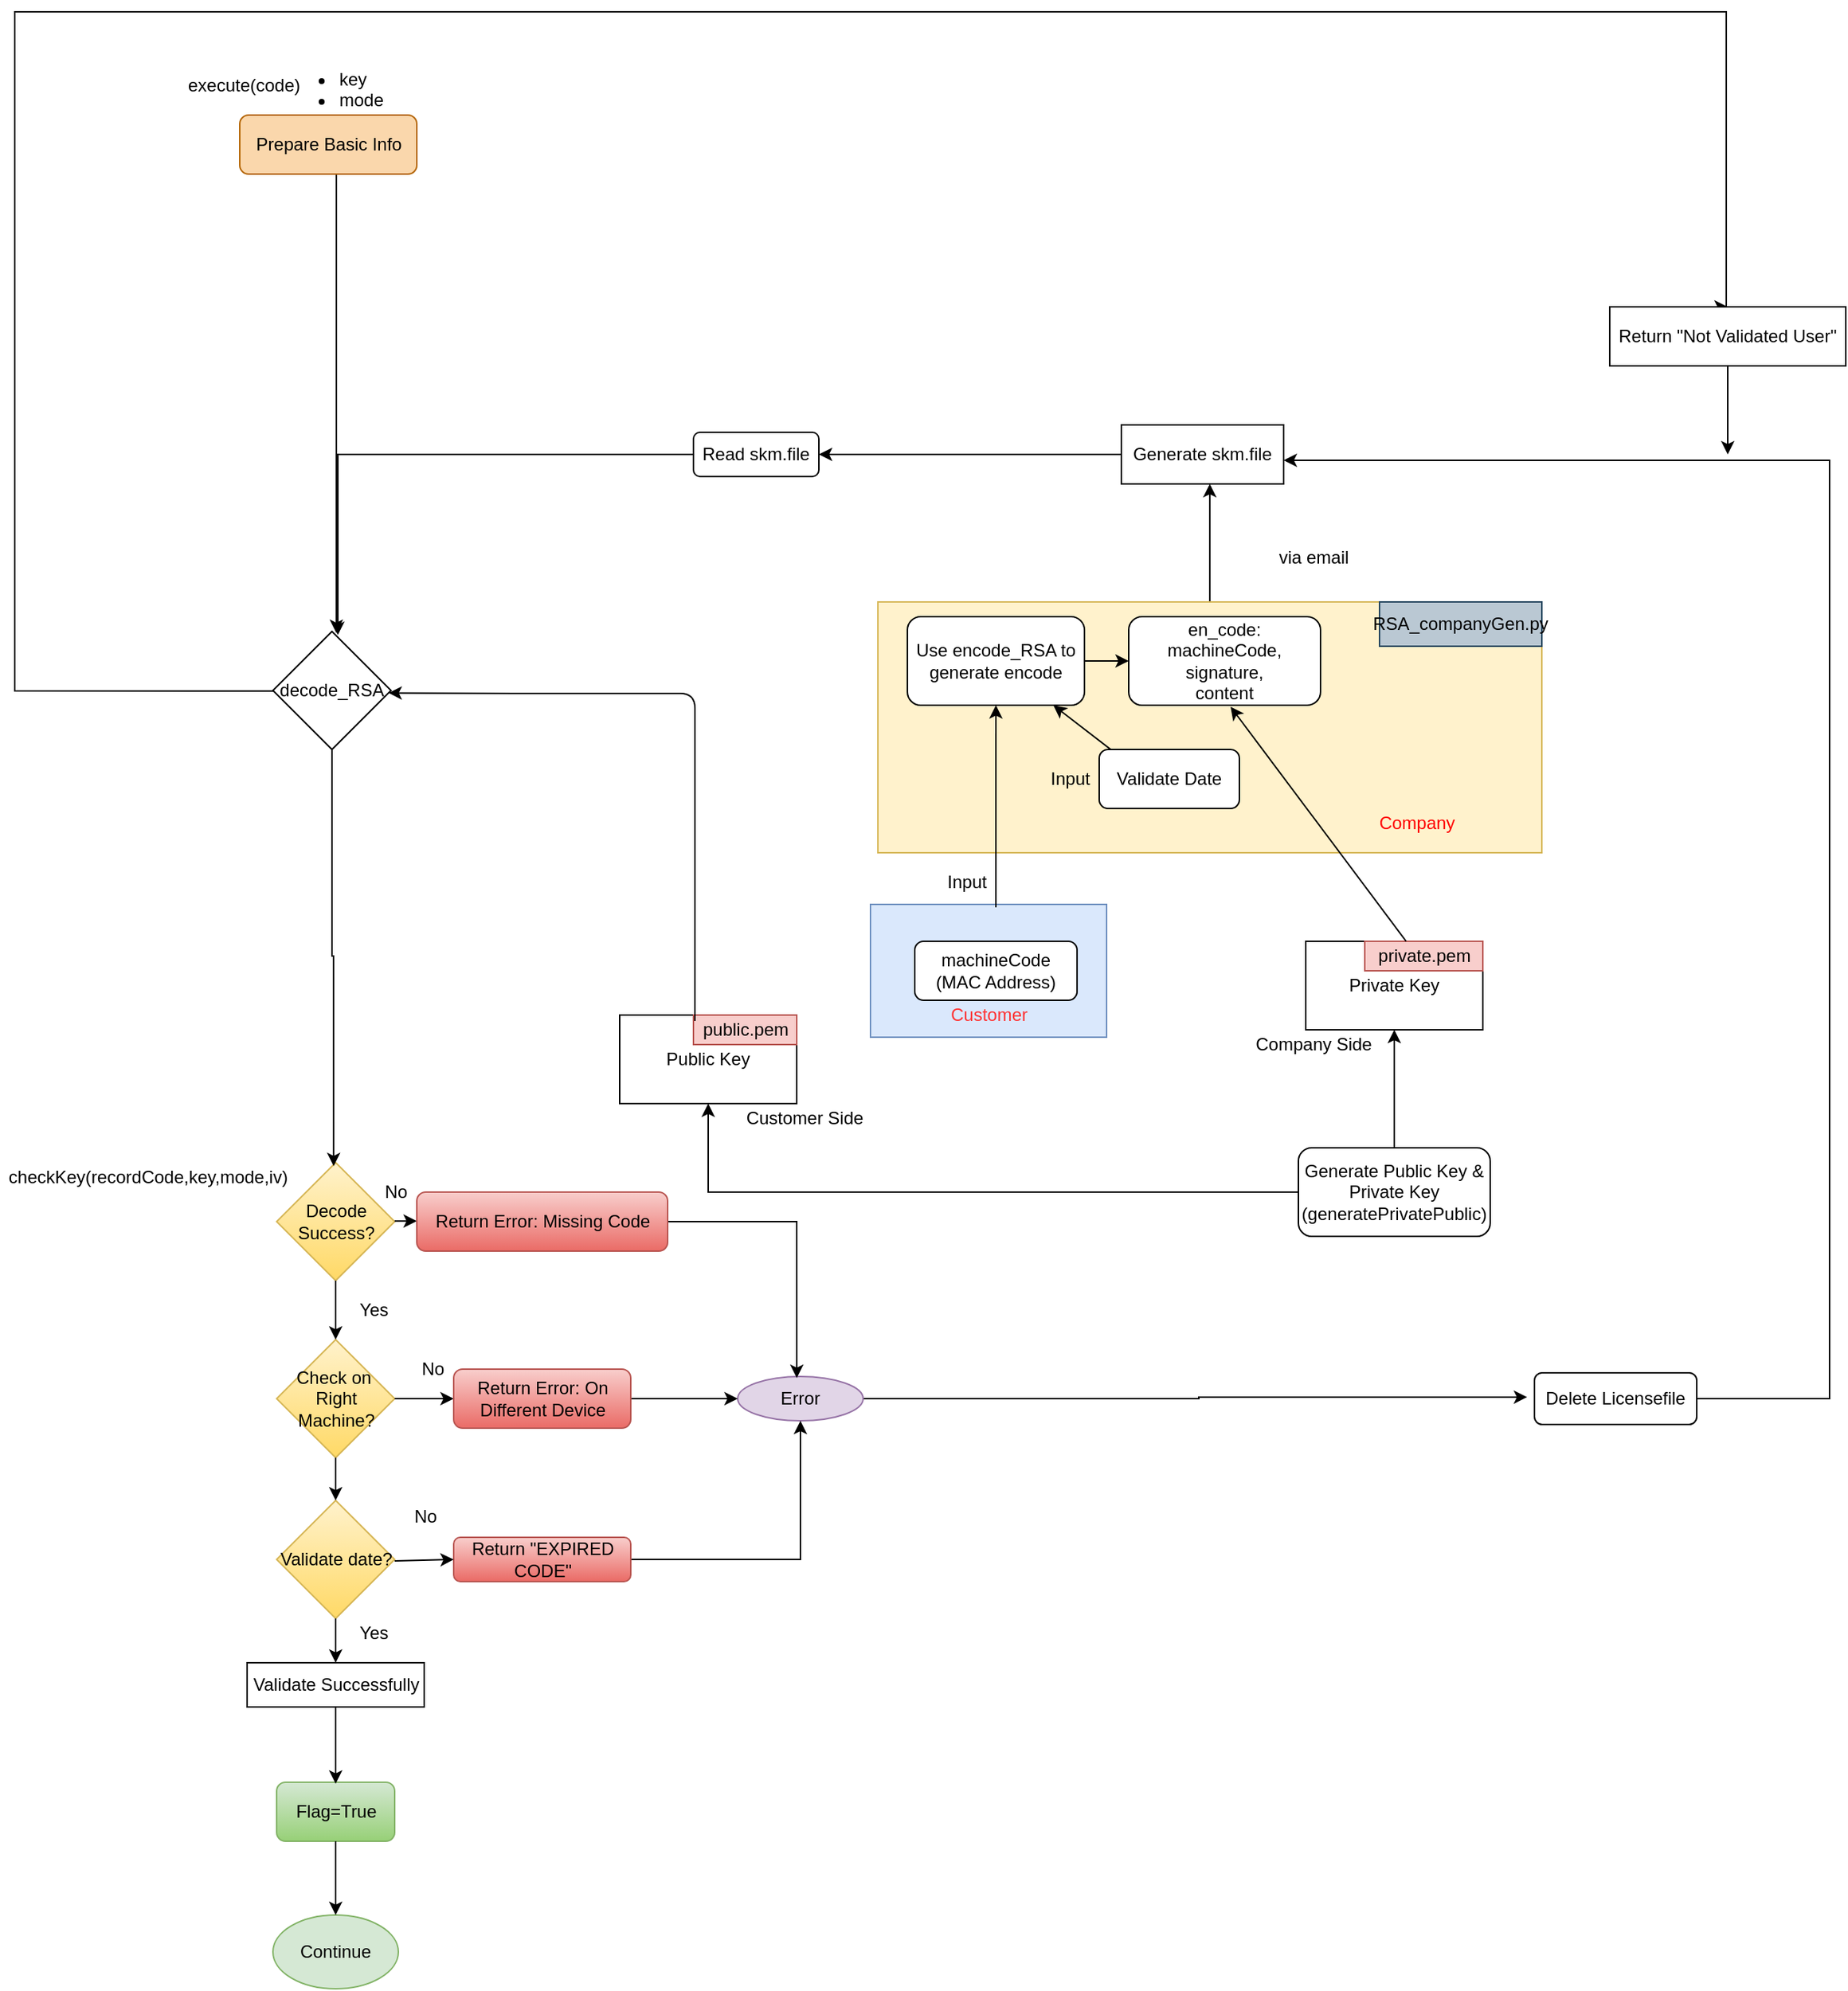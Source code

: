 <mxfile version="14.5.10" type="github">
  <diagram id="C5RBs43oDa-KdzZeNtuy" name="Page-1">
    <mxGraphModel dx="2731" dy="2209" grid="1" gridSize="10" guides="1" tooltips="1" connect="0" arrows="1" fold="1" page="1" pageScale="1" pageWidth="827" pageHeight="1169" math="0" shadow="0">
      <root>
        <mxCell id="WIyWlLk6GJQsqaUBKTNV-0" />
        <mxCell id="WIyWlLk6GJQsqaUBKTNV-1" parent="WIyWlLk6GJQsqaUBKTNV-0" />
        <mxCell id="STw9jKMT_5khMZ_rL5fU-60" value="" style="edgeStyle=orthogonalEdgeStyle;rounded=0;orthogonalLoop=1;jettySize=auto;html=1;fontColor=#000000;entryX=0.537;entryY=0.013;entryDx=0;entryDy=0;entryPerimeter=0;" parent="WIyWlLk6GJQsqaUBKTNV-1" source="jjlgMuqm8_raB_bd8EMO-1" target="ERBjBlVbAM5QougyJqBy-18" edge="1">
          <mxGeometry relative="1" as="geometry">
            <mxPoint x="230" y="-250" as="targetPoint" />
            <Array as="points">
              <mxPoint x="218" y="-250" />
            </Array>
          </mxGeometry>
        </mxCell>
        <mxCell id="jjlgMuqm8_raB_bd8EMO-1" value="Prepare Basic Info" style="rounded=1;whiteSpace=wrap;html=1;fillColor=#fad7ac;strokeColor=#b46504;" parent="WIyWlLk6GJQsqaUBKTNV-1" vertex="1">
          <mxGeometry x="152.5" y="-270" width="120" height="40" as="geometry" />
        </mxCell>
        <mxCell id="jjlgMuqm8_raB_bd8EMO-8" value="&lt;div&gt;&lt;br&gt;&lt;/div&gt;&lt;ul&gt;&lt;li&gt;key&lt;/li&gt;&lt;li&gt;mode&lt;/li&gt;&lt;/ul&gt;" style="text;strokeColor=none;fillColor=none;html=1;whiteSpace=wrap;verticalAlign=middle;overflow=hidden;" parent="WIyWlLk6GJQsqaUBKTNV-1" vertex="1">
          <mxGeometry x="177.5" y="-330" width="102.5" height="70" as="geometry" />
        </mxCell>
        <mxCell id="jjlgMuqm8_raB_bd8EMO-67" style="edgeStyle=orthogonalEdgeStyle;rounded=0;orthogonalLoop=1;jettySize=auto;html=1;exitX=0.5;exitY=1;exitDx=0;exitDy=0;" parent="WIyWlLk6GJQsqaUBKTNV-1" source="jjlgMuqm8_raB_bd8EMO-1" target="jjlgMuqm8_raB_bd8EMO-1" edge="1">
          <mxGeometry relative="1" as="geometry" />
        </mxCell>
        <mxCell id="jjlgMuqm8_raB_bd8EMO-42" value="Decode&lt;br&gt;Success?" style="rhombus;whiteSpace=wrap;html=1;gradientColor=#ffd966;fillColor=#fff2cc;strokeColor=#d6b656;" parent="WIyWlLk6GJQsqaUBKTNV-1" vertex="1">
          <mxGeometry x="177.5" y="440" width="80" height="80" as="geometry" />
        </mxCell>
        <mxCell id="jjlgMuqm8_raB_bd8EMO-43" value="Validate date?" style="rhombus;whiteSpace=wrap;html=1;gradientColor=#ffd966;fillColor=#fff2cc;strokeColor=#d6b656;" parent="WIyWlLk6GJQsqaUBKTNV-1" vertex="1">
          <mxGeometry x="177.5" y="669" width="80" height="80" as="geometry" />
        </mxCell>
        <mxCell id="jjlgMuqm8_raB_bd8EMO-46" value="Validate Successfully" style="whiteSpace=wrap;html=1;" parent="WIyWlLk6GJQsqaUBKTNV-1" vertex="1">
          <mxGeometry x="157.5" y="779" width="120" height="30" as="geometry" />
        </mxCell>
        <mxCell id="jjlgMuqm8_raB_bd8EMO-50" value="Yes" style="text;html=1;align=center;verticalAlign=middle;resizable=0;points=[];autosize=1;" parent="WIyWlLk6GJQsqaUBKTNV-1" vertex="1">
          <mxGeometry x="222.5" y="530" width="40" height="20" as="geometry" />
        </mxCell>
        <mxCell id="jjlgMuqm8_raB_bd8EMO-52" value="Yes" style="text;html=1;align=center;verticalAlign=middle;resizable=0;points=[];autosize=1;" parent="WIyWlLk6GJQsqaUBKTNV-1" vertex="1">
          <mxGeometry x="222.5" y="749" width="40" height="20" as="geometry" />
        </mxCell>
        <mxCell id="STw9jKMT_5khMZ_rL5fU-67" style="edgeStyle=orthogonalEdgeStyle;rounded=0;orthogonalLoop=1;jettySize=auto;html=1;entryX=-0.045;entryY=0.471;entryDx=0;entryDy=0;entryPerimeter=0;fontColor=#000000;" parent="WIyWlLk6GJQsqaUBKTNV-1" source="jjlgMuqm8_raB_bd8EMO-53" target="STw9jKMT_5khMZ_rL5fU-65" edge="1">
          <mxGeometry relative="1" as="geometry" />
        </mxCell>
        <mxCell id="jjlgMuqm8_raB_bd8EMO-53" value="Error" style="ellipse;whiteSpace=wrap;html=1;fillColor=#e1d5e7;strokeColor=#9673a6;" parent="WIyWlLk6GJQsqaUBKTNV-1" vertex="1">
          <mxGeometry x="490" y="585" width="85" height="30" as="geometry" />
        </mxCell>
        <mxCell id="jjlgMuqm8_raB_bd8EMO-62" value="No" style="text;html=1;align=center;verticalAlign=middle;resizable=0;points=[];autosize=1;" parent="WIyWlLk6GJQsqaUBKTNV-1" vertex="1">
          <mxGeometry x="242.5" y="450" width="30" height="20" as="geometry" />
        </mxCell>
        <mxCell id="jjlgMuqm8_raB_bd8EMO-73" value="Check on&amp;nbsp; Right Machine?" style="rhombus;whiteSpace=wrap;html=1;gradientColor=#ffd966;fillColor=#fff2cc;strokeColor=#d6b656;" parent="WIyWlLk6GJQsqaUBKTNV-1" vertex="1">
          <mxGeometry x="177.5" y="560" width="80" height="80" as="geometry" />
        </mxCell>
        <mxCell id="jjlgMuqm8_raB_bd8EMO-75" value="" style="endArrow=classic;html=1;exitX=1;exitY=0.5;exitDx=0;exitDy=0;" parent="WIyWlLk6GJQsqaUBKTNV-1" source="jjlgMuqm8_raB_bd8EMO-73" edge="1">
          <mxGeometry x="-10" y="440" width="50" height="50" as="geometry">
            <mxPoint x="263.5" y="600" as="sourcePoint" />
            <mxPoint x="297.5" y="600" as="targetPoint" />
          </mxGeometry>
        </mxCell>
        <mxCell id="jjlgMuqm8_raB_bd8EMO-76" value="No" style="text;html=1;align=center;verticalAlign=middle;resizable=0;points=[];autosize=1;" parent="WIyWlLk6GJQsqaUBKTNV-1" vertex="1">
          <mxGeometry x="267.5" y="570" width="30" height="20" as="geometry" />
        </mxCell>
        <mxCell id="STw9jKMT_5khMZ_rL5fU-55" value="" style="edgeStyle=orthogonalEdgeStyle;rounded=0;orthogonalLoop=1;jettySize=auto;html=1;fontColor=#000000;" parent="WIyWlLk6GJQsqaUBKTNV-1" source="jjlgMuqm8_raB_bd8EMO-83" target="jjlgMuqm8_raB_bd8EMO-53" edge="1">
          <mxGeometry relative="1" as="geometry" />
        </mxCell>
        <mxCell id="jjlgMuqm8_raB_bd8EMO-83" value="Return Error: On Different Device" style="rounded=1;whiteSpace=wrap;html=1;gradientColor=#ea6b66;fillColor=#f8cecc;strokeColor=#b85450;" parent="WIyWlLk6GJQsqaUBKTNV-1" vertex="1">
          <mxGeometry x="297.5" y="580" width="120" height="40" as="geometry" />
        </mxCell>
        <mxCell id="jjlgMuqm8_raB_bd8EMO-92" value="checkKey(recordCode,key,mode,iv)" style="text;html=1;align=center;verticalAlign=middle;resizable=0;points=[];autosize=1;" parent="WIyWlLk6GJQsqaUBKTNV-1" vertex="1">
          <mxGeometry x="-10" y="440" width="200" height="20" as="geometry" />
        </mxCell>
        <mxCell id="STw9jKMT_5khMZ_rL5fU-53" style="edgeStyle=orthogonalEdgeStyle;rounded=0;orthogonalLoop=1;jettySize=auto;html=1;fontColor=#000000;" parent="WIyWlLk6GJQsqaUBKTNV-1" source="jjlgMuqm8_raB_bd8EMO-95" target="jjlgMuqm8_raB_bd8EMO-53" edge="1">
          <mxGeometry relative="1" as="geometry" />
        </mxCell>
        <mxCell id="jjlgMuqm8_raB_bd8EMO-95" value="Return &quot;EXPIRED CODE&quot;" style="rounded=1;whiteSpace=wrap;html=1;gradientColor=#ea6b66;fillColor=#f8cecc;strokeColor=#b85450;" parent="WIyWlLk6GJQsqaUBKTNV-1" vertex="1">
          <mxGeometry x="297.5" y="694" width="120" height="30" as="geometry" />
        </mxCell>
        <mxCell id="jjlgMuqm8_raB_bd8EMO-96" value="" style="endArrow=classic;html=1;entryX=0.5;entryY=0;entryDx=0;entryDy=0;" parent="WIyWlLk6GJQsqaUBKTNV-1" target="jjlgMuqm8_raB_bd8EMO-46" edge="1">
          <mxGeometry x="-10" y="440" width="50" height="50" as="geometry">
            <mxPoint x="217.5" y="749" as="sourcePoint" />
            <mxPoint x="267.5" y="699" as="targetPoint" />
          </mxGeometry>
        </mxCell>
        <mxCell id="jjlgMuqm8_raB_bd8EMO-97" value="" style="endArrow=classic;html=1;entryX=0;entryY=0.5;entryDx=0;entryDy=0;" parent="WIyWlLk6GJQsqaUBKTNV-1" target="jjlgMuqm8_raB_bd8EMO-95" edge="1">
          <mxGeometry x="-10" y="440" width="50" height="50" as="geometry">
            <mxPoint x="257.5" y="710" as="sourcePoint" />
            <mxPoint x="307.5" y="660" as="targetPoint" />
          </mxGeometry>
        </mxCell>
        <mxCell id="jjlgMuqm8_raB_bd8EMO-98" value="" style="endArrow=classic;html=1;entryX=0.5;entryY=0;entryDx=0;entryDy=0;" parent="WIyWlLk6GJQsqaUBKTNV-1" target="jjlgMuqm8_raB_bd8EMO-73" edge="1">
          <mxGeometry x="-10" y="440" width="50" height="50" as="geometry">
            <mxPoint x="217.5" y="520" as="sourcePoint" />
            <mxPoint x="267.5" y="470" as="targetPoint" />
          </mxGeometry>
        </mxCell>
        <mxCell id="jjlgMuqm8_raB_bd8EMO-99" value="" style="endArrow=classic;html=1;entryX=0.5;entryY=0;entryDx=0;entryDy=0;" parent="WIyWlLk6GJQsqaUBKTNV-1" target="jjlgMuqm8_raB_bd8EMO-43" edge="1">
          <mxGeometry x="-10" y="440" width="50" height="50" as="geometry">
            <mxPoint x="217.5" y="640" as="sourcePoint" />
            <mxPoint x="267.5" y="590" as="targetPoint" />
          </mxGeometry>
        </mxCell>
        <mxCell id="STw9jKMT_5khMZ_rL5fU-34" value="" style="endArrow=classic;html=1;" parent="WIyWlLk6GJQsqaUBKTNV-1" target="STw9jKMT_5khMZ_rL5fU-33" edge="1">
          <mxGeometry x="-10" y="440" width="50" height="50" as="geometry">
            <mxPoint x="257.5" y="479.58" as="sourcePoint" />
            <mxPoint x="477.5" y="480" as="targetPoint" />
            <Array as="points" />
          </mxGeometry>
        </mxCell>
        <mxCell id="STw9jKMT_5khMZ_rL5fU-56" style="edgeStyle=orthogonalEdgeStyle;rounded=0;orthogonalLoop=1;jettySize=auto;html=1;fontColor=#000000;entryX=0.471;entryY=0.033;entryDx=0;entryDy=0;entryPerimeter=0;" parent="WIyWlLk6GJQsqaUBKTNV-1" source="STw9jKMT_5khMZ_rL5fU-33" target="jjlgMuqm8_raB_bd8EMO-53" edge="1">
          <mxGeometry relative="1" as="geometry">
            <mxPoint x="530" y="580" as="targetPoint" />
          </mxGeometry>
        </mxCell>
        <mxCell id="STw9jKMT_5khMZ_rL5fU-33" value="Return Error: Missing Code" style="rounded=1;whiteSpace=wrap;html=1;gradientColor=#ea6b66;fillColor=#f8cecc;strokeColor=#b85450;" parent="WIyWlLk6GJQsqaUBKTNV-1" vertex="1">
          <mxGeometry x="272.5" y="460" width="170" height="40" as="geometry" />
        </mxCell>
        <mxCell id="STw9jKMT_5khMZ_rL5fU-35" value="Flag=True" style="rounded=1;whiteSpace=wrap;html=1;fillColor=#d5e8d4;strokeColor=#82b366;gradientColor=#97d077;" parent="WIyWlLk6GJQsqaUBKTNV-1" vertex="1">
          <mxGeometry x="177.5" y="860" width="80" height="40" as="geometry" />
        </mxCell>
        <mxCell id="STw9jKMT_5khMZ_rL5fU-36" style="edgeStyle=orthogonalEdgeStyle;rounded=0;orthogonalLoop=1;jettySize=auto;html=1;entryX=0.5;entryY=0.025;entryDx=0;entryDy=0;entryPerimeter=0;fontColor=#000000;" parent="WIyWlLk6GJQsqaUBKTNV-1" source="jjlgMuqm8_raB_bd8EMO-46" target="STw9jKMT_5khMZ_rL5fU-35" edge="1">
          <mxGeometry x="-10" y="440" as="geometry" />
        </mxCell>
        <mxCell id="STw9jKMT_5khMZ_rL5fU-37" value="Continue" style="ellipse;whiteSpace=wrap;html=1;fillColor=#d5e8d4;strokeColor=#82b366;" parent="WIyWlLk6GJQsqaUBKTNV-1" vertex="1">
          <mxGeometry x="175" y="950" width="85" height="50" as="geometry" />
        </mxCell>
        <mxCell id="STw9jKMT_5khMZ_rL5fU-38" value="" style="edgeStyle=orthogonalEdgeStyle;rounded=0;orthogonalLoop=1;jettySize=auto;html=1;fontColor=#000000;" parent="WIyWlLk6GJQsqaUBKTNV-1" source="STw9jKMT_5khMZ_rL5fU-35" target="STw9jKMT_5khMZ_rL5fU-37" edge="1">
          <mxGeometry x="-10" y="440" as="geometry" />
        </mxCell>
        <mxCell id="STw9jKMT_5khMZ_rL5fU-46" value="No" style="text;html=1;align=center;verticalAlign=middle;resizable=0;points=[];autosize=1;fontColor=#000000;" parent="WIyWlLk6GJQsqaUBKTNV-1" vertex="1">
          <mxGeometry x="262.5" y="670" width="30" height="20" as="geometry" />
        </mxCell>
        <mxCell id="STw9jKMT_5khMZ_rL5fU-61" value="execute(code)" style="text;html=1;align=center;verticalAlign=middle;resizable=0;points=[];autosize=1;fontColor=#000000;" parent="WIyWlLk6GJQsqaUBKTNV-1" vertex="1">
          <mxGeometry x="110" y="-300" width="90" height="20" as="geometry" />
        </mxCell>
        <mxCell id="STw9jKMT_5khMZ_rL5fU-70" style="edgeStyle=orthogonalEdgeStyle;rounded=0;orthogonalLoop=1;jettySize=auto;html=1;fontColor=#000000;" parent="WIyWlLk6GJQsqaUBKTNV-1" source="STw9jKMT_5khMZ_rL5fU-65" target="ERBjBlVbAM5QougyJqBy-29" edge="1">
          <mxGeometry relative="1" as="geometry">
            <mxPoint x="980" y="-50" as="targetPoint" />
            <Array as="points">
              <mxPoint x="1230" y="600" />
              <mxPoint x="1230" y="-36" />
            </Array>
          </mxGeometry>
        </mxCell>
        <mxCell id="STw9jKMT_5khMZ_rL5fU-65" value="Delete Licensefile" style="rounded=1;whiteSpace=wrap;html=1;fontColor=#000000;" parent="WIyWlLk6GJQsqaUBKTNV-1" vertex="1">
          <mxGeometry x="1030" y="582.5" width="110" height="35" as="geometry" />
        </mxCell>
        <mxCell id="ERBjBlVbAM5QougyJqBy-4" value="" style="edgeStyle=orthogonalEdgeStyle;rounded=0;orthogonalLoop=1;jettySize=auto;html=1;" edge="1" parent="WIyWlLk6GJQsqaUBKTNV-1" source="ERBjBlVbAM5QougyJqBy-0" target="ERBjBlVbAM5QougyJqBy-2">
          <mxGeometry relative="1" as="geometry" />
        </mxCell>
        <mxCell id="ERBjBlVbAM5QougyJqBy-5" value="" style="edgeStyle=orthogonalEdgeStyle;rounded=0;orthogonalLoop=1;jettySize=auto;html=1;" edge="1" parent="WIyWlLk6GJQsqaUBKTNV-1" source="ERBjBlVbAM5QougyJqBy-0" target="ERBjBlVbAM5QougyJqBy-3">
          <mxGeometry relative="1" as="geometry" />
        </mxCell>
        <mxCell id="ERBjBlVbAM5QougyJqBy-0" value="Generate Public Key &amp;amp; Private Key&lt;br&gt;(generatePrivatePublic)" style="rounded=1;whiteSpace=wrap;html=1;" vertex="1" parent="WIyWlLk6GJQsqaUBKTNV-1">
          <mxGeometry x="870" y="430" width="130" height="60" as="geometry" />
        </mxCell>
        <mxCell id="ERBjBlVbAM5QougyJqBy-38" style="edgeStyle=orthogonalEdgeStyle;rounded=0;orthogonalLoop=1;jettySize=auto;html=1;entryX=0.545;entryY=1;entryDx=0;entryDy=0;entryPerimeter=0;" edge="1" parent="WIyWlLk6GJQsqaUBKTNV-1" source="STw9jKMT_5khMZ_rL5fU-5" target="ERBjBlVbAM5QougyJqBy-29">
          <mxGeometry relative="1" as="geometry" />
        </mxCell>
        <mxCell id="STw9jKMT_5khMZ_rL5fU-5" value="" style="whiteSpace=wrap;html=1;fillColor=#fff2cc;strokeColor=#d6b656;" parent="WIyWlLk6GJQsqaUBKTNV-1" vertex="1">
          <mxGeometry x="585" y="60" width="450" height="170" as="geometry" />
        </mxCell>
        <mxCell id="STw9jKMT_5khMZ_rL5fU-7" value="" style="rounded=0;whiteSpace=wrap;html=1;fillColor=#dae8fc;strokeColor=#6c8ebf;" parent="WIyWlLk6GJQsqaUBKTNV-1" vertex="1">
          <mxGeometry x="580" y="265" width="160" height="90" as="geometry" />
        </mxCell>
        <mxCell id="jjlgMuqm8_raB_bd8EMO-9" value="en_code:&lt;br&gt;machineCode,&lt;br&gt;signature,&lt;br&gt;content" style="whiteSpace=wrap;html=1;rounded=1;shadow=0;strokeWidth=1;glass=0;" parent="WIyWlLk6GJQsqaUBKTNV-1" vertex="1">
          <mxGeometry x="755" y="70" width="130" height="60" as="geometry" />
        </mxCell>
        <mxCell id="jjlgMuqm8_raB_bd8EMO-65" value="Use encode_RSA to generate encode" style="rounded=1;whiteSpace=wrap;html=1;" parent="WIyWlLk6GJQsqaUBKTNV-1" vertex="1">
          <mxGeometry x="605" y="70" width="120" height="60" as="geometry" />
        </mxCell>
        <mxCell id="jjlgMuqm8_raB_bd8EMO-10" value="" style="edgeStyle=orthogonalEdgeStyle;rounded=0;orthogonalLoop=1;jettySize=auto;html=1;exitX=1;exitY=0.5;exitDx=0;exitDy=0;" parent="WIyWlLk6GJQsqaUBKTNV-1" source="jjlgMuqm8_raB_bd8EMO-65" target="jjlgMuqm8_raB_bd8EMO-9" edge="1">
          <mxGeometry x="580" as="geometry">
            <mxPoint x="805" y="180" as="sourcePoint" />
          </mxGeometry>
        </mxCell>
        <mxCell id="STw9jKMT_5khMZ_rL5fU-0" value="machineCode&lt;br&gt;(MAC Address)" style="rounded=1;whiteSpace=wrap;html=1;" parent="WIyWlLk6GJQsqaUBKTNV-1" vertex="1">
          <mxGeometry x="610" y="290" width="110" height="40" as="geometry" />
        </mxCell>
        <mxCell id="STw9jKMT_5khMZ_rL5fU-1" value="Customer" style="text;html=1;align=center;verticalAlign=middle;resizable=0;points=[];autosize=1;fontColor=#FF3333;" parent="WIyWlLk6GJQsqaUBKTNV-1" vertex="1">
          <mxGeometry x="625" y="330" width="70" height="20" as="geometry" />
        </mxCell>
        <mxCell id="STw9jKMT_5khMZ_rL5fU-2" value="" style="endArrow=classic;html=1;exitX=0.531;exitY=0.022;exitDx=0;exitDy=0;exitPerimeter=0;" parent="WIyWlLk6GJQsqaUBKTNV-1" source="STw9jKMT_5khMZ_rL5fU-7" target="jjlgMuqm8_raB_bd8EMO-65" edge="1">
          <mxGeometry x="580" width="50" height="50" as="geometry">
            <mxPoint x="665" y="260" as="sourcePoint" />
            <mxPoint x="775" y="220" as="targetPoint" />
          </mxGeometry>
        </mxCell>
        <mxCell id="STw9jKMT_5khMZ_rL5fU-6" value="Company" style="text;html=1;align=center;verticalAlign=middle;resizable=0;points=[];autosize=1;fontColor=#FF0000;" parent="WIyWlLk6GJQsqaUBKTNV-1" vertex="1">
          <mxGeometry x="915" y="200" width="70" height="20" as="geometry" />
        </mxCell>
        <mxCell id="STw9jKMT_5khMZ_rL5fU-8" value="" style="endArrow=classic;html=1;fontColor=#FF3333;startArrow=none;exitX=0.1;exitY=0.033;exitDx=0;exitDy=0;exitPerimeter=0;" parent="WIyWlLk6GJQsqaUBKTNV-1" target="jjlgMuqm8_raB_bd8EMO-65" edge="1" source="STw9jKMT_5khMZ_rL5fU-9">
          <mxGeometry x="580" width="50" height="50" as="geometry">
            <mxPoint x="795" y="190" as="sourcePoint" />
            <mxPoint x="725" y="150" as="targetPoint" />
          </mxGeometry>
        </mxCell>
        <mxCell id="STw9jKMT_5khMZ_rL5fU-12" value="RSA_companyGen.py" style="rounded=0;whiteSpace=wrap;html=1;fillColor=#bac8d3;strokeColor=#23445d;" parent="WIyWlLk6GJQsqaUBKTNV-1" vertex="1">
          <mxGeometry x="925" y="60" width="110" height="30" as="geometry" />
        </mxCell>
        <mxCell id="STw9jKMT_5khMZ_rL5fU-62" value="via email" style="text;html=1;align=center;verticalAlign=middle;resizable=0;points=[];autosize=1;fontColor=#000000;" parent="WIyWlLk6GJQsqaUBKTNV-1" vertex="1">
          <mxGeometry x="850" y="20" width="60" height="20" as="geometry" />
        </mxCell>
        <mxCell id="STw9jKMT_5khMZ_rL5fU-63" value="Input" style="text;html=1;align=center;verticalAlign=middle;resizable=0;points=[];autosize=1;fontColor=#000000;" parent="WIyWlLk6GJQsqaUBKTNV-1" vertex="1">
          <mxGeometry x="625" y="240" width="40" height="20" as="geometry" />
        </mxCell>
        <mxCell id="STw9jKMT_5khMZ_rL5fU-64" value="Input" style="text;html=1;align=center;verticalAlign=middle;resizable=0;points=[];autosize=1;fontColor=#000000;" parent="WIyWlLk6GJQsqaUBKTNV-1" vertex="1">
          <mxGeometry x="695" y="170" width="40" height="20" as="geometry" />
        </mxCell>
        <mxCell id="ERBjBlVbAM5QougyJqBy-2" value="Public Key" style="rounded=0;whiteSpace=wrap;html=1;" vertex="1" parent="WIyWlLk6GJQsqaUBKTNV-1">
          <mxGeometry x="410" y="340" width="120" height="60" as="geometry" />
        </mxCell>
        <mxCell id="ERBjBlVbAM5QougyJqBy-7" value="" style="group" vertex="1" connectable="0" parent="WIyWlLk6GJQsqaUBKTNV-1">
          <mxGeometry x="875" y="290" width="120" height="60" as="geometry" />
        </mxCell>
        <mxCell id="ERBjBlVbAM5QougyJqBy-3" value="Private Key" style="rounded=0;whiteSpace=wrap;html=1;" vertex="1" parent="ERBjBlVbAM5QougyJqBy-7">
          <mxGeometry width="120" height="60" as="geometry" />
        </mxCell>
        <mxCell id="ERBjBlVbAM5QougyJqBy-6" value="private.pem" style="text;html=1;align=center;verticalAlign=middle;resizable=0;points=[];autosize=1;strokeColor=#b85450;fillColor=#f8cecc;" vertex="1" parent="ERBjBlVbAM5QougyJqBy-7">
          <mxGeometry x="40" width="80" height="20" as="geometry" />
        </mxCell>
        <mxCell id="ERBjBlVbAM5QougyJqBy-8" value="public.pem" style="text;html=1;align=center;verticalAlign=middle;resizable=0;points=[];autosize=1;strokeColor=#b85450;fillColor=#f8cecc;" vertex="1" parent="WIyWlLk6GJQsqaUBKTNV-1">
          <mxGeometry x="460" y="340" width="70" height="20" as="geometry" />
        </mxCell>
        <mxCell id="ERBjBlVbAM5QougyJqBy-9" value="" style="endArrow=classic;html=1;exitX=0.35;exitY=0;exitDx=0;exitDy=0;exitPerimeter=0;entryX=0.531;entryY=1.017;entryDx=0;entryDy=0;entryPerimeter=0;" edge="1" parent="WIyWlLk6GJQsqaUBKTNV-1" source="ERBjBlVbAM5QougyJqBy-6" target="jjlgMuqm8_raB_bd8EMO-9">
          <mxGeometry width="50" height="50" relative="1" as="geometry">
            <mxPoint x="840" y="320" as="sourcePoint" />
            <mxPoint x="890" y="270" as="targetPoint" />
          </mxGeometry>
        </mxCell>
        <mxCell id="STw9jKMT_5khMZ_rL5fU-9" value="Validate Date" style="rounded=1;whiteSpace=wrap;html=1;" parent="WIyWlLk6GJQsqaUBKTNV-1" vertex="1">
          <mxGeometry x="735" y="160" width="95" height="40" as="geometry" />
        </mxCell>
        <mxCell id="ERBjBlVbAM5QougyJqBy-11" value="" style="endArrow=classic;html=1;exitX=0.014;exitY=0.2;exitDx=0;exitDy=0;exitPerimeter=0;entryX=0.979;entryY=0.521;entryDx=0;entryDy=0;entryPerimeter=0;" edge="1" parent="WIyWlLk6GJQsqaUBKTNV-1" source="ERBjBlVbAM5QougyJqBy-8" target="ERBjBlVbAM5QougyJqBy-18">
          <mxGeometry width="50" height="50" relative="1" as="geometry">
            <mxPoint x="450" y="320" as="sourcePoint" />
            <mxPoint x="356" y="-310" as="targetPoint" />
            <Array as="points">
              <mxPoint x="461" y="270" />
              <mxPoint x="461" y="122" />
              <mxPoint x="350" y="122" />
            </Array>
          </mxGeometry>
        </mxCell>
        <mxCell id="ERBjBlVbAM5QougyJqBy-35" style="edgeStyle=orthogonalEdgeStyle;rounded=0;orthogonalLoop=1;jettySize=auto;html=1;entryX=0.483;entryY=0.03;entryDx=0;entryDy=0;entryPerimeter=0;" edge="1" parent="WIyWlLk6GJQsqaUBKTNV-1" source="ERBjBlVbAM5QougyJqBy-18" target="jjlgMuqm8_raB_bd8EMO-42">
          <mxGeometry relative="1" as="geometry" />
        </mxCell>
        <mxCell id="ERBjBlVbAM5QougyJqBy-36" style="edgeStyle=orthogonalEdgeStyle;rounded=0;orthogonalLoop=1;jettySize=auto;html=1;entryX=0.5;entryY=0;entryDx=0;entryDy=0;entryPerimeter=0;exitX=0.05;exitY=0.504;exitDx=0;exitDy=0;exitPerimeter=0;" edge="1" parent="WIyWlLk6GJQsqaUBKTNV-1" source="ERBjBlVbAM5QougyJqBy-18" target="ERBjBlVbAM5QougyJqBy-24">
          <mxGeometry relative="1" as="geometry">
            <mxPoint x="130" y="-20" as="sourcePoint" />
            <Array as="points">
              <mxPoint y="120" />
              <mxPoint y="-340" />
              <mxPoint x="1160" y="-340" />
              <mxPoint x="1160" y="-140" />
            </Array>
          </mxGeometry>
        </mxCell>
        <mxCell id="ERBjBlVbAM5QougyJqBy-18" value="decode_RSA" style="rhombus;whiteSpace=wrap;html=1;" vertex="1" parent="WIyWlLk6GJQsqaUBKTNV-1">
          <mxGeometry x="175" y="80" width="80" height="80" as="geometry" />
        </mxCell>
        <mxCell id="ERBjBlVbAM5QougyJqBy-27" style="edgeStyle=orthogonalEdgeStyle;rounded=0;orthogonalLoop=1;jettySize=auto;html=1;" edge="1" parent="WIyWlLk6GJQsqaUBKTNV-1" source="ERBjBlVbAM5QougyJqBy-24">
          <mxGeometry relative="1" as="geometry">
            <mxPoint x="1161" y="-40" as="targetPoint" />
          </mxGeometry>
        </mxCell>
        <mxCell id="ERBjBlVbAM5QougyJqBy-24" value="Return &quot;Not Validated User&quot;" style="rounded=0;whiteSpace=wrap;html=1;" vertex="1" parent="WIyWlLk6GJQsqaUBKTNV-1">
          <mxGeometry x="1081" y="-140" width="160" height="40" as="geometry" />
        </mxCell>
        <mxCell id="ERBjBlVbAM5QougyJqBy-25" value="Customer Side" style="text;html=1;align=center;verticalAlign=middle;resizable=0;points=[];autosize=1;strokeColor=none;" vertex="1" parent="WIyWlLk6GJQsqaUBKTNV-1">
          <mxGeometry x="490" y="400" width="90" height="20" as="geometry" />
        </mxCell>
        <mxCell id="ERBjBlVbAM5QougyJqBy-26" value="Company Side" style="text;html=1;align=center;verticalAlign=middle;resizable=0;points=[];autosize=1;strokeColor=none;" vertex="1" parent="WIyWlLk6GJQsqaUBKTNV-1">
          <mxGeometry x="835" y="350" width="90" height="20" as="geometry" />
        </mxCell>
        <mxCell id="ERBjBlVbAM5QougyJqBy-40" style="edgeStyle=orthogonalEdgeStyle;rounded=0;orthogonalLoop=1;jettySize=auto;html=1;entryX=0.55;entryY=0.03;entryDx=0;entryDy=0;entryPerimeter=0;" edge="1" parent="WIyWlLk6GJQsqaUBKTNV-1" source="ERBjBlVbAM5QougyJqBy-28" target="ERBjBlVbAM5QougyJqBy-18">
          <mxGeometry relative="1" as="geometry" />
        </mxCell>
        <mxCell id="ERBjBlVbAM5QougyJqBy-28" value="Read skm.file" style="rounded=1;whiteSpace=wrap;html=1;" vertex="1" parent="WIyWlLk6GJQsqaUBKTNV-1">
          <mxGeometry x="460" y="-55" width="85" height="30" as="geometry" />
        </mxCell>
        <mxCell id="ERBjBlVbAM5QougyJqBy-39" value="" style="edgeStyle=orthogonalEdgeStyle;rounded=0;orthogonalLoop=1;jettySize=auto;html=1;" edge="1" parent="WIyWlLk6GJQsqaUBKTNV-1" source="ERBjBlVbAM5QougyJqBy-29" target="ERBjBlVbAM5QougyJqBy-28">
          <mxGeometry relative="1" as="geometry" />
        </mxCell>
        <mxCell id="ERBjBlVbAM5QougyJqBy-29" value="Generate skm.file" style="rounded=0;whiteSpace=wrap;html=1;" vertex="1" parent="WIyWlLk6GJQsqaUBKTNV-1">
          <mxGeometry x="750" y="-60" width="110" height="40" as="geometry" />
        </mxCell>
      </root>
    </mxGraphModel>
  </diagram>
</mxfile>
